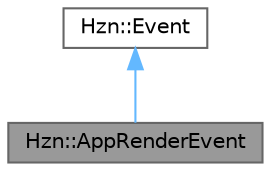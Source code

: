 digraph "Hzn::AppRenderEvent"
{
 // LATEX_PDF_SIZE
  bgcolor="transparent";
  edge [fontname=Helvetica,fontsize=10,labelfontname=Helvetica,labelfontsize=10];
  node [fontname=Helvetica,fontsize=10,shape=box,height=0.2,width=0.4];
  Node1 [label="Hzn::AppRenderEvent",height=0.2,width=0.4,color="gray40", fillcolor="grey60", style="filled", fontcolor="black",tooltip=" "];
  Node2 -> Node1 [dir="back",color="steelblue1",style="solid"];
  Node2 [label="Hzn::Event",height=0.2,width=0.4,color="gray40", fillcolor="white", style="filled",URL="$class_hzn_1_1_event.html",tooltip=" "];
}
